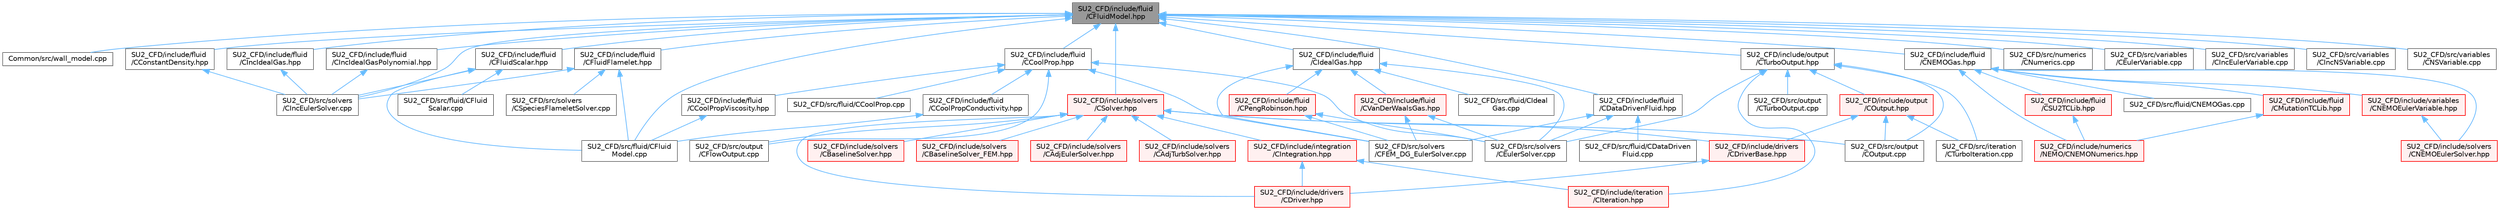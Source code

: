 digraph "SU2_CFD/include/fluid/CFluidModel.hpp"
{
 // LATEX_PDF_SIZE
  bgcolor="transparent";
  edge [fontname=Helvetica,fontsize=10,labelfontname=Helvetica,labelfontsize=10];
  node [fontname=Helvetica,fontsize=10,shape=box,height=0.2,width=0.4];
  Node1 [id="Node000001",label="SU2_CFD/include/fluid\l/CFluidModel.hpp",height=0.2,width=0.4,color="gray40", fillcolor="grey60", style="filled", fontcolor="black",tooltip="Defines the main fluid model class for thermophysical properties."];
  Node1 -> Node2 [id="edge1_Node000001_Node000002",dir="back",color="steelblue1",style="solid",tooltip=" "];
  Node2 [id="Node000002",label="Common/src/wall_model.cpp",height=0.2,width=0.4,color="grey40", fillcolor="white", style="filled",URL="$wall__model_8cpp.html",tooltip="File, which contains the implementation for the wall model functions for large eddy simulations."];
  Node1 -> Node3 [id="edge2_Node000001_Node000003",dir="back",color="steelblue1",style="solid",tooltip=" "];
  Node3 [id="Node000003",label="SU2_CFD/include/fluid\l/CConstantDensity.hpp",height=0.2,width=0.4,color="grey40", fillcolor="white", style="filled",URL="$CConstantDensity_8hpp.html",tooltip="Defines the incompressible constant density model."];
  Node3 -> Node4 [id="edge3_Node000003_Node000004",dir="back",color="steelblue1",style="solid",tooltip=" "];
  Node4 [id="Node000004",label="SU2_CFD/src/solvers\l/CIncEulerSolver.cpp",height=0.2,width=0.4,color="grey40", fillcolor="white", style="filled",URL="$CIncEulerSolver_8cpp.html",tooltip="Main subroutines for solving incompressible flow (Euler, Navier-Stokes, etc.)."];
  Node1 -> Node5 [id="edge4_Node000001_Node000005",dir="back",color="steelblue1",style="solid",tooltip=" "];
  Node5 [id="Node000005",label="SU2_CFD/include/fluid\l/CCoolProp.hpp",height=0.2,width=0.4,color="grey40", fillcolor="white", style="filled",URL="$CCoolProp_8hpp.html",tooltip="Defines the state-of-the-art fluid model from CoolProp library."];
  Node5 -> Node6 [id="edge5_Node000005_Node000006",dir="back",color="steelblue1",style="solid",tooltip=" "];
  Node6 [id="Node000006",label="SU2_CFD/include/fluid\l/CCoolPropConductivity.hpp",height=0.2,width=0.4,color="grey40", fillcolor="white", style="filled",URL="$CCoolPropConductivity_8hpp.html",tooltip="Defines laminar thermal conductivity model from CoolProp."];
  Node6 -> Node7 [id="edge6_Node000006_Node000007",dir="back",color="steelblue1",style="solid",tooltip=" "];
  Node7 [id="Node000007",label="SU2_CFD/src/fluid/CFluid\lModel.cpp",height=0.2,width=0.4,color="grey40", fillcolor="white", style="filled",URL="$CFluidModel_8cpp.html",tooltip="Source of the fluid model base class containing thermo-physical subroutines."];
  Node5 -> Node8 [id="edge7_Node000005_Node000008",dir="back",color="steelblue1",style="solid",tooltip=" "];
  Node8 [id="Node000008",label="SU2_CFD/include/fluid\l/CCoolPropViscosity.hpp",height=0.2,width=0.4,color="grey40", fillcolor="white", style="filled",URL="$CCoolPropViscosity_8hpp.html",tooltip="Defines CoolPropviscosity model."];
  Node8 -> Node7 [id="edge8_Node000008_Node000007",dir="back",color="steelblue1",style="solid",tooltip=" "];
  Node5 -> Node9 [id="edge9_Node000005_Node000009",dir="back",color="steelblue1",style="solid",tooltip=" "];
  Node9 [id="Node000009",label="SU2_CFD/src/fluid/CCoolProp.cpp",height=0.2,width=0.4,color="grey40", fillcolor="white", style="filled",URL="$CCoolProp_8cpp.html",tooltip="Source of the fluid model from CoolProp."];
  Node5 -> Node10 [id="edge10_Node000005_Node000010",dir="back",color="steelblue1",style="solid",tooltip=" "];
  Node10 [id="Node000010",label="SU2_CFD/src/output\l/CFlowOutput.cpp",height=0.2,width=0.4,color="grey40", fillcolor="white", style="filled",URL="$CFlowOutput_8cpp.html",tooltip="Common functions for flow output."];
  Node5 -> Node11 [id="edge11_Node000005_Node000011",dir="back",color="steelblue1",style="solid",tooltip=" "];
  Node11 [id="Node000011",label="SU2_CFD/src/solvers\l/CEulerSolver.cpp",height=0.2,width=0.4,color="grey40", fillcolor="white", style="filled",URL="$CEulerSolver_8cpp.html",tooltip="Main subroutines for solving Finite-Volume Euler flow problems."];
  Node5 -> Node12 [id="edge12_Node000005_Node000012",dir="back",color="steelblue1",style="solid",tooltip=" "];
  Node12 [id="Node000012",label="SU2_CFD/src/solvers\l/CFEM_DG_EulerSolver.cpp",height=0.2,width=0.4,color="grey40", fillcolor="white", style="filled",URL="$CFEM__DG__EulerSolver_8cpp.html",tooltip="Main subroutines for solving finite element Euler flow problems."];
  Node1 -> Node13 [id="edge13_Node000001_Node000013",dir="back",color="steelblue1",style="solid",tooltip=" "];
  Node13 [id="Node000013",label="SU2_CFD/include/fluid\l/CDataDrivenFluid.hpp",height=0.2,width=0.4,color="grey40", fillcolor="white", style="filled",URL="$CDataDrivenFluid_8hpp.html",tooltip="Defines a template fluid model class using multilayer perceptrons for theromodynamic state definition..."];
  Node13 -> Node14 [id="edge14_Node000013_Node000014",dir="back",color="steelblue1",style="solid",tooltip=" "];
  Node14 [id="Node000014",label="SU2_CFD/src/fluid/CDataDriven\lFluid.cpp",height=0.2,width=0.4,color="grey40", fillcolor="white", style="filled",URL="$CDataDrivenFluid_8cpp.html",tooltip="Source of the data-driven fluid model class."];
  Node13 -> Node11 [id="edge15_Node000013_Node000011",dir="back",color="steelblue1",style="solid",tooltip=" "];
  Node13 -> Node12 [id="edge16_Node000013_Node000012",dir="back",color="steelblue1",style="solid",tooltip=" "];
  Node1 -> Node15 [id="edge17_Node000001_Node000015",dir="back",color="steelblue1",style="solid",tooltip=" "];
  Node15 [id="Node000015",label="SU2_CFD/include/fluid\l/CFluidFlamelet.hpp",height=0.2,width=0.4,color="grey40", fillcolor="white", style="filled",URL="$CFluidFlamelet_8hpp.html",tooltip="Defines the flamelet fluid model."];
  Node15 -> Node7 [id="edge18_Node000015_Node000007",dir="back",color="steelblue1",style="solid",tooltip=" "];
  Node15 -> Node4 [id="edge19_Node000015_Node000004",dir="back",color="steelblue1",style="solid",tooltip=" "];
  Node15 -> Node16 [id="edge20_Node000015_Node000016",dir="back",color="steelblue1",style="solid",tooltip=" "];
  Node16 [id="Node000016",label="SU2_CFD/src/solvers\l/CSpeciesFlameletSolver.cpp",height=0.2,width=0.4,color="grey40", fillcolor="white", style="filled",URL="$CSpeciesFlameletSolver_8cpp.html",tooltip="Main subroutines of CSpeciesFlameletSolver class."];
  Node1 -> Node17 [id="edge21_Node000001_Node000017",dir="back",color="steelblue1",style="solid",tooltip=" "];
  Node17 [id="Node000017",label="SU2_CFD/include/fluid\l/CFluidScalar.hpp",height=0.2,width=0.4,color="grey40", fillcolor="white", style="filled",URL="$CFluidScalar_8hpp.html",tooltip="Defines the multicomponent incompressible Ideal Gas model for mixtures."];
  Node17 -> Node7 [id="edge22_Node000017_Node000007",dir="back",color="steelblue1",style="solid",tooltip=" "];
  Node17 -> Node18 [id="edge23_Node000017_Node000018",dir="back",color="steelblue1",style="solid",tooltip=" "];
  Node18 [id="Node000018",label="SU2_CFD/src/fluid/CFluid\lScalar.cpp",height=0.2,width=0.4,color="grey40", fillcolor="white", style="filled",URL="$CFluidScalar_8cpp.html",tooltip="Defines the multicomponent incompressible Ideal Gas model for mixtures."];
  Node17 -> Node4 [id="edge24_Node000017_Node000004",dir="back",color="steelblue1",style="solid",tooltip=" "];
  Node1 -> Node19 [id="edge25_Node000001_Node000019",dir="back",color="steelblue1",style="solid",tooltip=" "];
  Node19 [id="Node000019",label="SU2_CFD/include/fluid\l/CIdealGas.hpp",height=0.2,width=0.4,color="grey40", fillcolor="white", style="filled",URL="$CIdealGas_8hpp.html",tooltip="Defines the ideal gas model."];
  Node19 -> Node20 [id="edge26_Node000019_Node000020",dir="back",color="steelblue1",style="solid",tooltip=" "];
  Node20 [id="Node000020",label="SU2_CFD/include/fluid\l/CPengRobinson.hpp",height=0.2,width=0.4,color="red", fillcolor="#FFF0F0", style="filled",URL="$CPengRobinson_8hpp.html",tooltip="Defines the Peng-Robinson model."];
  Node20 -> Node11 [id="edge27_Node000020_Node000011",dir="back",color="steelblue1",style="solid",tooltip=" "];
  Node20 -> Node12 [id="edge28_Node000020_Node000012",dir="back",color="steelblue1",style="solid",tooltip=" "];
  Node19 -> Node22 [id="edge29_Node000019_Node000022",dir="back",color="steelblue1",style="solid",tooltip=" "];
  Node22 [id="Node000022",label="SU2_CFD/include/fluid\l/CVanDerWaalsGas.hpp",height=0.2,width=0.4,color="red", fillcolor="#FFF0F0", style="filled",URL="$CVanDerWaalsGas_8hpp.html",tooltip="Declaration of the Polytropic Van der Waals model."];
  Node22 -> Node11 [id="edge30_Node000022_Node000011",dir="back",color="steelblue1",style="solid",tooltip=" "];
  Node22 -> Node12 [id="edge31_Node000022_Node000012",dir="back",color="steelblue1",style="solid",tooltip=" "];
  Node19 -> Node24 [id="edge32_Node000019_Node000024",dir="back",color="steelblue1",style="solid",tooltip=" "];
  Node24 [id="Node000024",label="SU2_CFD/src/fluid/CIdeal\lGas.cpp",height=0.2,width=0.4,color="grey40", fillcolor="white", style="filled",URL="$CIdealGas_8cpp.html",tooltip="Source of the ideal gas model."];
  Node19 -> Node11 [id="edge33_Node000019_Node000011",dir="back",color="steelblue1",style="solid",tooltip=" "];
  Node19 -> Node12 [id="edge34_Node000019_Node000012",dir="back",color="steelblue1",style="solid",tooltip=" "];
  Node1 -> Node25 [id="edge35_Node000001_Node000025",dir="back",color="steelblue1",style="solid",tooltip=" "];
  Node25 [id="Node000025",label="SU2_CFD/include/fluid\l/CIncIdealGas.hpp",height=0.2,width=0.4,color="grey40", fillcolor="white", style="filled",URL="$CIncIdealGas_8hpp.html",tooltip="Defines the incompressible Ideal Gas model."];
  Node25 -> Node4 [id="edge36_Node000025_Node000004",dir="back",color="steelblue1",style="solid",tooltip=" "];
  Node1 -> Node26 [id="edge37_Node000001_Node000026",dir="back",color="steelblue1",style="solid",tooltip=" "];
  Node26 [id="Node000026",label="SU2_CFD/include/fluid\l/CIncIdealGasPolynomial.hpp",height=0.2,width=0.4,color="grey40", fillcolor="white", style="filled",URL="$CIncIdealGasPolynomial_8hpp.html",tooltip="Defines the incompressible Ideal Gas model with polynomial Cp."];
  Node26 -> Node4 [id="edge38_Node000026_Node000004",dir="back",color="steelblue1",style="solid",tooltip=" "];
  Node1 -> Node27 [id="edge39_Node000001_Node000027",dir="back",color="steelblue1",style="solid",tooltip=" "];
  Node27 [id="Node000027",label="SU2_CFD/include/fluid\l/CNEMOGas.hpp",height=0.2,width=0.4,color="grey40", fillcolor="white", style="filled",URL="$CNEMOGas_8hpp.html",tooltip="Defines the nonequilibrium gas model."];
  Node27 -> Node28 [id="edge40_Node000027_Node000028",dir="back",color="steelblue1",style="solid",tooltip=" "];
  Node28 [id="Node000028",label="SU2_CFD/include/fluid\l/CMutationTCLib.hpp",height=0.2,width=0.4,color="red", fillcolor="#FFF0F0", style="filled",URL="$CMutationTCLib_8hpp.html",tooltip="Defines the class for the link to Mutation++ ThermoChemistry library."];
  Node28 -> Node29 [id="edge41_Node000028_Node000029",dir="back",color="steelblue1",style="solid",tooltip=" "];
  Node29 [id="Node000029",label="SU2_CFD/include/numerics\l/NEMO/CNEMONumerics.hpp",height=0.2,width=0.4,color="red", fillcolor="#FFF0F0", style="filled",URL="$CNEMONumerics_8hpp.html",tooltip="Base class template NEMO numerics."];
  Node27 -> Node45 [id="edge42_Node000027_Node000045",dir="back",color="steelblue1",style="solid",tooltip=" "];
  Node45 [id="Node000045",label="SU2_CFD/include/fluid\l/CSU2TCLib.hpp",height=0.2,width=0.4,color="red", fillcolor="#FFF0F0", style="filled",URL="$CSU2TCLib_8hpp.html",tooltip="Defines the classes for different user defined ThermoChemistry libraries."];
  Node45 -> Node29 [id="edge43_Node000045_Node000029",dir="back",color="steelblue1",style="solid",tooltip=" "];
  Node27 -> Node29 [id="edge44_Node000027_Node000029",dir="back",color="steelblue1",style="solid",tooltip=" "];
  Node27 -> Node47 [id="edge45_Node000027_Node000047",dir="back",color="steelblue1",style="solid",tooltip=" "];
  Node47 [id="Node000047",label="SU2_CFD/include/solvers\l/CNEMOEulerSolver.hpp",height=0.2,width=0.4,color="red", fillcolor="#FFF0F0", style="filled",URL="$CNEMOEulerSolver_8hpp.html",tooltip="Headers of the CNEMOEulerSolver class."];
  Node27 -> Node51 [id="edge46_Node000027_Node000051",dir="back",color="steelblue1",style="solid",tooltip=" "];
  Node51 [id="Node000051",label="SU2_CFD/include/variables\l/CNEMOEulerVariable.hpp",height=0.2,width=0.4,color="red", fillcolor="#FFF0F0", style="filled",URL="$CNEMOEulerVariable_8hpp.html",tooltip="Class for defining the variables of the compressible NEMO Euler solver."];
  Node51 -> Node47 [id="edge47_Node000051_Node000047",dir="back",color="steelblue1",style="solid",tooltip=" "];
  Node27 -> Node73 [id="edge48_Node000027_Node000073",dir="back",color="steelblue1",style="solid",tooltip=" "];
  Node73 [id="Node000073",label="SU2_CFD/src/fluid/CNEMOGas.cpp",height=0.2,width=0.4,color="grey40", fillcolor="white", style="filled",URL="$CNEMOGas_8cpp.html",tooltip="Source of the nonequilibrium gas model."];
  Node1 -> Node74 [id="edge49_Node000001_Node000074",dir="back",color="steelblue1",style="solid",tooltip=" "];
  Node74 [id="Node000074",label="SU2_CFD/include/output\l/CTurboOutput.hpp",height=0.2,width=0.4,color="grey40", fillcolor="white", style="filled",URL="$CTurboOutput_8hpp.html",tooltip="Headers of the Turbomachinery Performance class."];
  Node74 -> Node75 [id="edge50_Node000074_Node000075",dir="back",color="steelblue1",style="solid",tooltip=" "];
  Node75 [id="Node000075",label="SU2_CFD/include/iteration\l/CIteration.hpp",height=0.2,width=0.4,color="red", fillcolor="#FFF0F0", style="filled",URL="$CIteration_8hpp.html",tooltip="Headers of the iteration classes used by SU2_CFD. Each CIteration class represents an available physi..."];
  Node74 -> Node101 [id="edge51_Node000074_Node000101",dir="back",color="steelblue1",style="solid",tooltip=" "];
  Node101 [id="Node000101",label="SU2_CFD/include/output\l/COutput.hpp",height=0.2,width=0.4,color="red", fillcolor="#FFF0F0", style="filled",URL="$COutput_8hpp.html",tooltip="Headers of the output class."];
  Node101 -> Node104 [id="edge52_Node000101_Node000104",dir="back",color="steelblue1",style="solid",tooltip=" "];
  Node104 [id="Node000104",label="SU2_CFD/include/drivers\l/CDriverBase.hpp",height=0.2,width=0.4,color="red", fillcolor="#FFF0F0", style="filled",URL="$CDriverBase_8hpp.html",tooltip="Base class for all drivers."];
  Node104 -> Node105 [id="edge53_Node000104_Node000105",dir="back",color="steelblue1",style="solid",tooltip=" "];
  Node105 [id="Node000105",label="SU2_CFD/include/drivers\l/CDriver.hpp",height=0.2,width=0.4,color="red", fillcolor="#FFF0F0", style="filled",URL="$CDriver_8hpp.html",tooltip="Headers of the main subroutines for driving single or multi-zone problems. The subroutines and functi..."];
  Node101 -> Node94 [id="edge54_Node000101_Node000094",dir="back",color="steelblue1",style="solid",tooltip=" "];
  Node94 [id="Node000094",label="SU2_CFD/src/iteration\l/CTurboIteration.cpp",height=0.2,width=0.4,color="grey40", fillcolor="white", style="filled",URL="$CTurboIteration_8cpp.html",tooltip="Main subroutines used by SU2_CFD."];
  Node101 -> Node153 [id="edge55_Node000101_Node000153",dir="back",color="steelblue1",style="solid",tooltip=" "];
  Node153 [id="Node000153",label="SU2_CFD/src/output\l/COutput.cpp",height=0.2,width=0.4,color="grey40", fillcolor="white", style="filled",URL="$COutput_8cpp.html",tooltip="Main subroutines for output solver information."];
  Node74 -> Node94 [id="edge56_Node000074_Node000094",dir="back",color="steelblue1",style="solid",tooltip=" "];
  Node74 -> Node153 [id="edge57_Node000074_Node000153",dir="back",color="steelblue1",style="solid",tooltip=" "];
  Node74 -> Node154 [id="edge58_Node000074_Node000154",dir="back",color="steelblue1",style="solid",tooltip=" "];
  Node154 [id="Node000154",label="SU2_CFD/src/output\l/CTurboOutput.cpp",height=0.2,width=0.4,color="grey40", fillcolor="white", style="filled",URL="$CTurboOutput_8cpp.html",tooltip="Source of the Turbomachinery Performance class."];
  Node74 -> Node11 [id="edge59_Node000074_Node000011",dir="back",color="steelblue1",style="solid",tooltip=" "];
  Node1 -> Node155 [id="edge60_Node000001_Node000155",dir="back",color="steelblue1",style="solid",tooltip=" "];
  Node155 [id="Node000155",label="SU2_CFD/include/solvers\l/CSolver.hpp",height=0.2,width=0.4,color="red", fillcolor="#FFF0F0", style="filled",URL="$CSolver_8hpp.html",tooltip="Headers of the CSolver class which is inherited by all of the other solvers."];
  Node155 -> Node105 [id="edge61_Node000155_Node000105",dir="back",color="steelblue1",style="solid",tooltip=" "];
  Node155 -> Node104 [id="edge62_Node000155_Node000104",dir="back",color="steelblue1",style="solid",tooltip=" "];
  Node155 -> Node156 [id="edge63_Node000155_Node000156",dir="back",color="steelblue1",style="solid",tooltip=" "];
  Node156 [id="Node000156",label="SU2_CFD/include/integration\l/CIntegration.hpp",height=0.2,width=0.4,color="red", fillcolor="#FFF0F0", style="filled",URL="$CIntegration_8hpp.html",tooltip="Declaration of the main routines to orchestrate space and time integration."];
  Node156 -> Node105 [id="edge64_Node000156_Node000105",dir="back",color="steelblue1",style="solid",tooltip=" "];
  Node156 -> Node75 [id="edge65_Node000156_Node000075",dir="back",color="steelblue1",style="solid",tooltip=" "];
  Node155 -> Node169 [id="edge66_Node000155_Node000169",dir="back",color="steelblue1",style="solid",tooltip=" "];
  Node169 [id="Node000169",label="SU2_CFD/include/solvers\l/CAdjEulerSolver.hpp",height=0.2,width=0.4,color="red", fillcolor="#FFF0F0", style="filled",URL="$CAdjEulerSolver_8hpp.html",tooltip="Headers of the CAdjEulerSolver class."];
  Node155 -> Node173 [id="edge67_Node000155_Node000173",dir="back",color="steelblue1",style="solid",tooltip=" "];
  Node173 [id="Node000173",label="SU2_CFD/include/solvers\l/CAdjTurbSolver.hpp",height=0.2,width=0.4,color="red", fillcolor="#FFF0F0", style="filled",URL="$CAdjTurbSolver_8hpp.html",tooltip="Headers of the CAdjTurbSolver class."];
  Node155 -> Node175 [id="edge68_Node000155_Node000175",dir="back",color="steelblue1",style="solid",tooltip=" "];
  Node175 [id="Node000175",label="SU2_CFD/include/solvers\l/CBaselineSolver.hpp",height=0.2,width=0.4,color="red", fillcolor="#FFF0F0", style="filled",URL="$CBaselineSolver_8hpp.html",tooltip=" "];
  Node155 -> Node177 [id="edge69_Node000155_Node000177",dir="back",color="steelblue1",style="solid",tooltip=" "];
  Node177 [id="Node000177",label="SU2_CFD/include/solvers\l/CBaselineSolver_FEM.hpp",height=0.2,width=0.4,color="red", fillcolor="#FFF0F0", style="filled",URL="$CBaselineSolver__FEM_8hpp.html",tooltip=" "];
  Node155 -> Node10 [id="edge70_Node000155_Node000010",dir="back",color="steelblue1",style="solid",tooltip=" "];
  Node155 -> Node153 [id="edge71_Node000155_Node000153",dir="back",color="steelblue1",style="solid",tooltip=" "];
  Node1 -> Node7 [id="edge72_Node000001_Node000007",dir="back",color="steelblue1",style="solid",tooltip=" "];
  Node1 -> Node219 [id="edge73_Node000001_Node000219",dir="back",color="steelblue1",style="solid",tooltip=" "];
  Node219 [id="Node000219",label="SU2_CFD/src/numerics\l/CNumerics.cpp",height=0.2,width=0.4,color="grey40", fillcolor="white", style="filled",URL="$CNumerics_8cpp.html",tooltip="Implementation of the base for all numerics classes. Contains methods for common tasks,..."];
  Node1 -> Node4 [id="edge74_Node000001_Node000004",dir="back",color="steelblue1",style="solid",tooltip=" "];
  Node1 -> Node220 [id="edge75_Node000001_Node000220",dir="back",color="steelblue1",style="solid",tooltip=" "];
  Node220 [id="Node000220",label="SU2_CFD/src/variables\l/CEulerVariable.cpp",height=0.2,width=0.4,color="grey40", fillcolor="white", style="filled",URL="$CEulerVariable_8cpp.html",tooltip="Definition of the solution fields."];
  Node1 -> Node221 [id="edge76_Node000001_Node000221",dir="back",color="steelblue1",style="solid",tooltip=" "];
  Node221 [id="Node000221",label="SU2_CFD/src/variables\l/CIncEulerVariable.cpp",height=0.2,width=0.4,color="grey40", fillcolor="white", style="filled",URL="$CIncEulerVariable_8cpp.html",tooltip="Definition of the variable classes for incompressible flow."];
  Node1 -> Node222 [id="edge77_Node000001_Node000222",dir="back",color="steelblue1",style="solid",tooltip=" "];
  Node222 [id="Node000222",label="SU2_CFD/src/variables\l/CIncNSVariable.cpp",height=0.2,width=0.4,color="grey40", fillcolor="white", style="filled",URL="$CIncNSVariable_8cpp.html",tooltip="Definition of the variable classes for incompressible flow."];
  Node1 -> Node223 [id="edge78_Node000001_Node000223",dir="back",color="steelblue1",style="solid",tooltip=" "];
  Node223 [id="Node000223",label="SU2_CFD/src/variables\l/CNSVariable.cpp",height=0.2,width=0.4,color="grey40", fillcolor="white", style="filled",URL="$CNSVariable_8cpp.html",tooltip="Definition of the solution fields."];
}
